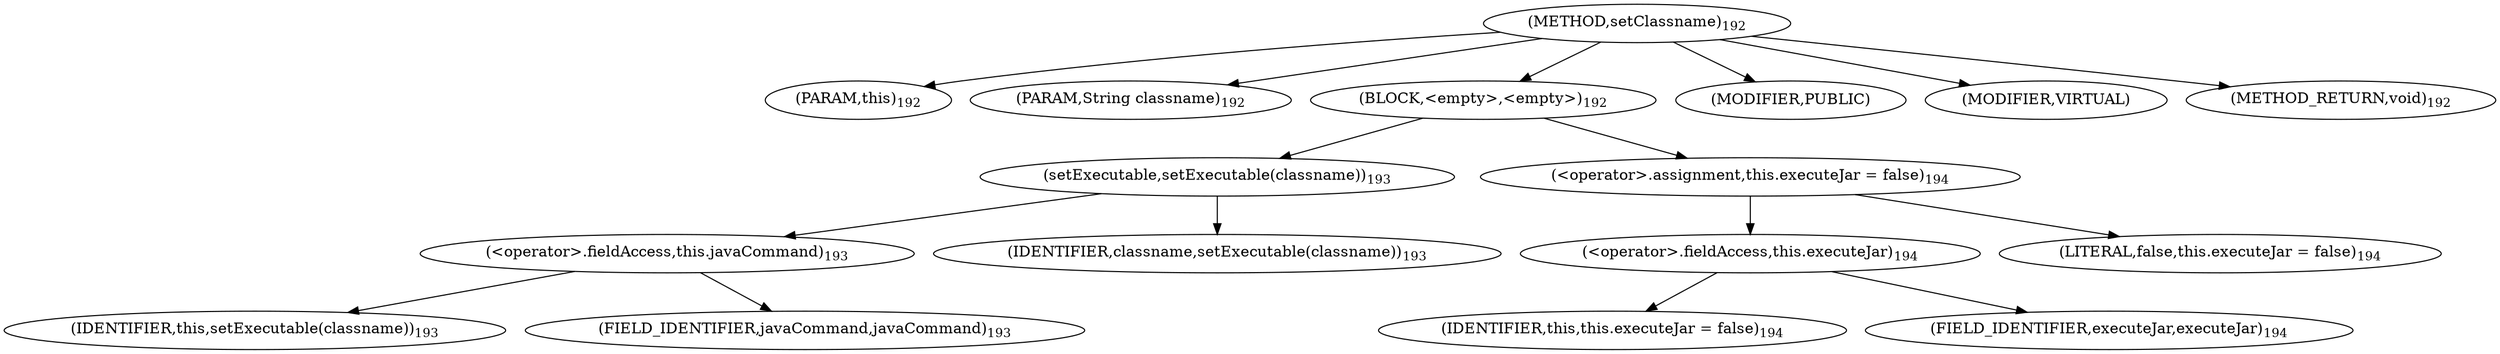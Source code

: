 digraph "setClassname" {  
"418" [label = <(METHOD,setClassname)<SUB>192</SUB>> ]
"419" [label = <(PARAM,this)<SUB>192</SUB>> ]
"420" [label = <(PARAM,String classname)<SUB>192</SUB>> ]
"421" [label = <(BLOCK,&lt;empty&gt;,&lt;empty&gt;)<SUB>192</SUB>> ]
"422" [label = <(setExecutable,setExecutable(classname))<SUB>193</SUB>> ]
"423" [label = <(&lt;operator&gt;.fieldAccess,this.javaCommand)<SUB>193</SUB>> ]
"424" [label = <(IDENTIFIER,this,setExecutable(classname))<SUB>193</SUB>> ]
"425" [label = <(FIELD_IDENTIFIER,javaCommand,javaCommand)<SUB>193</SUB>> ]
"426" [label = <(IDENTIFIER,classname,setExecutable(classname))<SUB>193</SUB>> ]
"427" [label = <(&lt;operator&gt;.assignment,this.executeJar = false)<SUB>194</SUB>> ]
"428" [label = <(&lt;operator&gt;.fieldAccess,this.executeJar)<SUB>194</SUB>> ]
"429" [label = <(IDENTIFIER,this,this.executeJar = false)<SUB>194</SUB>> ]
"430" [label = <(FIELD_IDENTIFIER,executeJar,executeJar)<SUB>194</SUB>> ]
"431" [label = <(LITERAL,false,this.executeJar = false)<SUB>194</SUB>> ]
"432" [label = <(MODIFIER,PUBLIC)> ]
"433" [label = <(MODIFIER,VIRTUAL)> ]
"434" [label = <(METHOD_RETURN,void)<SUB>192</SUB>> ]
  "418" -> "419" 
  "418" -> "420" 
  "418" -> "421" 
  "418" -> "432" 
  "418" -> "433" 
  "418" -> "434" 
  "421" -> "422" 
  "421" -> "427" 
  "422" -> "423" 
  "422" -> "426" 
  "423" -> "424" 
  "423" -> "425" 
  "427" -> "428" 
  "427" -> "431" 
  "428" -> "429" 
  "428" -> "430" 
}
